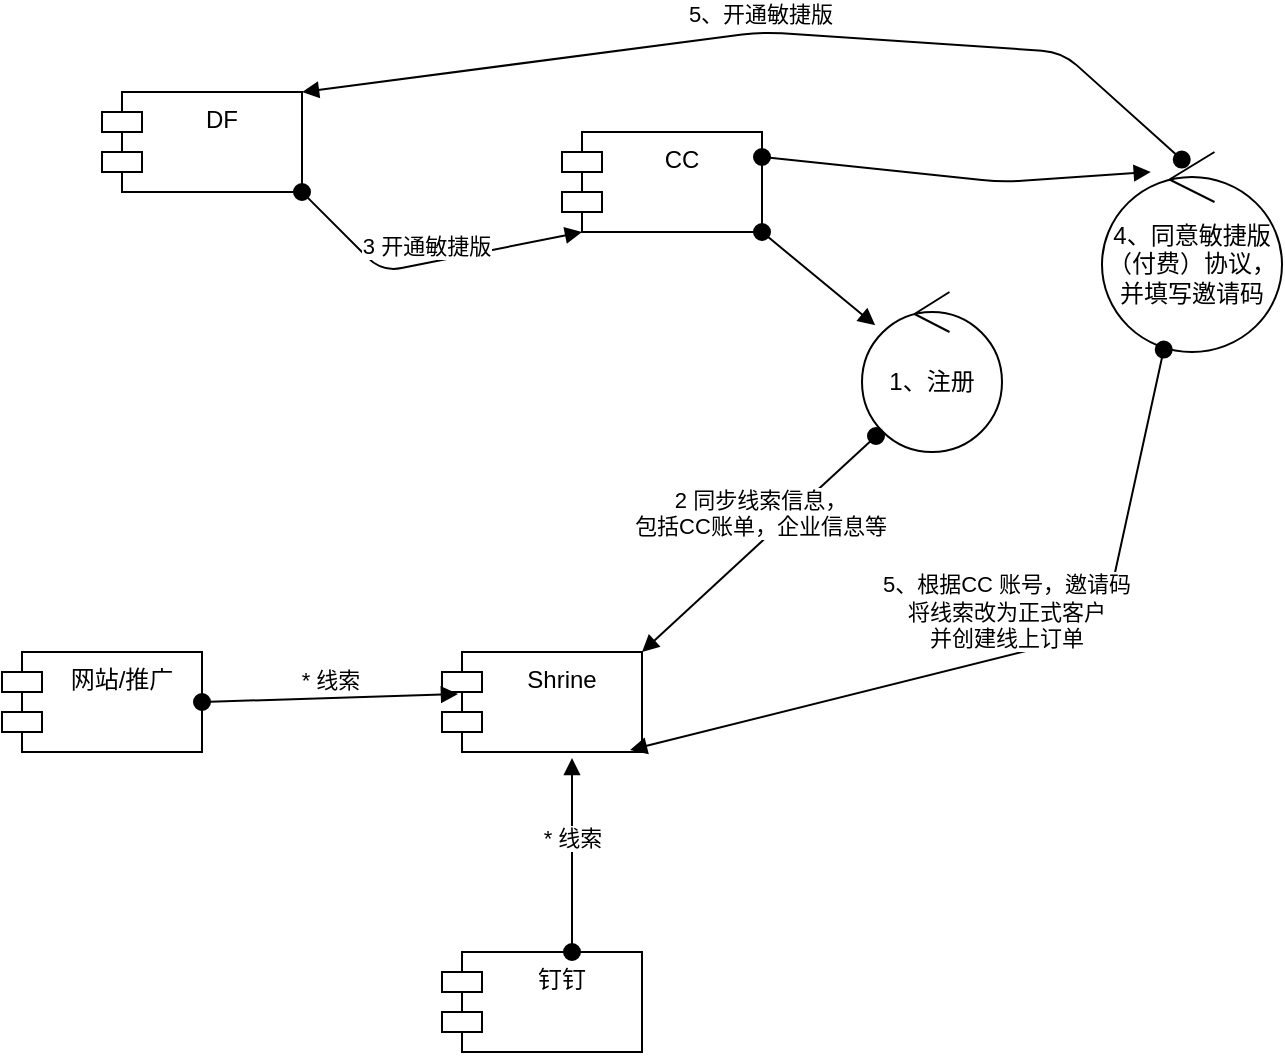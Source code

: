 <mxfile version="14.6.3" type="github" pages="2">
  <diagram id="p26OXxuvKFpikFnFWBYx" name="总体流程">
    <mxGraphModel dx="1166" dy="605" grid="1" gridSize="10" guides="1" tooltips="1" connect="1" arrows="1" fold="1" page="1" pageScale="1" pageWidth="827" pageHeight="1169" math="0" shadow="0">
      <root>
        <mxCell id="0" />
        <mxCell id="1" parent="0" />
        <mxCell id="fn6K2neiFV15tlPslCsQ-2" value="DF" style="shape=module;align=left;spacingLeft=20;align=center;verticalAlign=top;" vertex="1" parent="1">
          <mxGeometry x="60" y="70" width="100" height="50" as="geometry" />
        </mxCell>
        <mxCell id="fn6K2neiFV15tlPslCsQ-3" value="CC" style="shape=module;align=left;spacingLeft=20;align=center;verticalAlign=top;" vertex="1" parent="1">
          <mxGeometry x="290" y="90" width="100" height="50" as="geometry" />
        </mxCell>
        <mxCell id="fn6K2neiFV15tlPslCsQ-4" value="Shrine&#xa;" style="shape=module;align=left;spacingLeft=20;align=center;verticalAlign=top;" vertex="1" parent="1">
          <mxGeometry x="230" y="350" width="100" height="50" as="geometry" />
        </mxCell>
        <mxCell id="fn6K2neiFV15tlPslCsQ-5" value="3 开通敏捷版" style="html=1;verticalAlign=bottom;startArrow=oval;startFill=1;endArrow=block;startSize=8;exitX=1;exitY=1;exitDx=0;exitDy=0;entryX=0;entryY=1;entryDx=10;entryDy=0;entryPerimeter=0;" edge="1" parent="1" source="fn6K2neiFV15tlPslCsQ-2" target="fn6K2neiFV15tlPslCsQ-3">
          <mxGeometry width="60" relative="1" as="geometry">
            <mxPoint x="330" y="290" as="sourcePoint" />
            <mxPoint x="390" y="290" as="targetPoint" />
            <Array as="points">
              <mxPoint x="200" y="160" />
            </Array>
          </mxGeometry>
        </mxCell>
        <mxCell id="fn6K2neiFV15tlPslCsQ-7" value="1、注册" style="ellipse;shape=umlControl;whiteSpace=wrap;html=1;" vertex="1" parent="1">
          <mxGeometry x="440" y="170" width="70" height="80" as="geometry" />
        </mxCell>
        <mxCell id="fn6K2neiFV15tlPslCsQ-8" value="4、同意敏捷版（付费）协议，并填写邀请码" style="ellipse;shape=umlControl;whiteSpace=wrap;html=1;" vertex="1" parent="1">
          <mxGeometry x="560" y="100" width="90" height="100" as="geometry" />
        </mxCell>
        <mxCell id="fn6K2neiFV15tlPslCsQ-9" value="2 同步线索信息，&lt;br&gt;包括CC账单，企业信息等" style="html=1;verticalAlign=bottom;startArrow=oval;startFill=1;endArrow=block;startSize=8;exitX=0.1;exitY=0.9;exitDx=0;exitDy=0;exitPerimeter=0;entryX=1;entryY=0;entryDx=0;entryDy=0;" edge="1" parent="1" source="fn6K2neiFV15tlPslCsQ-7" target="fn6K2neiFV15tlPslCsQ-4">
          <mxGeometry width="60" relative="1" as="geometry">
            <mxPoint x="380" y="330" as="sourcePoint" />
            <mxPoint x="440" y="330" as="targetPoint" />
          </mxGeometry>
        </mxCell>
        <mxCell id="fn6K2neiFV15tlPslCsQ-10" value="5、根据CC 账号，邀请码&lt;br&gt;将线索改为正式客户&lt;br&gt;并创建线上订单" style="html=1;verticalAlign=bottom;startArrow=oval;startFill=1;endArrow=block;startSize=8;exitX=0.343;exitY=0.988;exitDx=0;exitDy=0;exitPerimeter=0;entryX=0.94;entryY=0.98;entryDx=0;entryDy=0;entryPerimeter=0;" edge="1" parent="1" source="fn6K2neiFV15tlPslCsQ-8" target="fn6K2neiFV15tlPslCsQ-4">
          <mxGeometry width="60" relative="1" as="geometry">
            <mxPoint x="380" y="330" as="sourcePoint" />
            <mxPoint x="440" y="330" as="targetPoint" />
            <Array as="points">
              <mxPoint x="560" y="340" />
            </Array>
          </mxGeometry>
        </mxCell>
        <mxCell id="fn6K2neiFV15tlPslCsQ-13" value="" style="html=1;verticalAlign=bottom;startArrow=oval;startFill=1;endArrow=block;startSize=8;exitX=1;exitY=0.25;exitDx=0;exitDy=0;entryX=0.271;entryY=0.1;entryDx=0;entryDy=0;entryPerimeter=0;" edge="1" parent="1" source="fn6K2neiFV15tlPslCsQ-3" target="fn6K2neiFV15tlPslCsQ-8">
          <mxGeometry x="0.176" y="-41" width="60" relative="1" as="geometry">
            <mxPoint x="380" y="330" as="sourcePoint" />
            <mxPoint x="440" y="330" as="targetPoint" />
            <Array as="points">
              <mxPoint x="510" y="115" />
            </Array>
            <mxPoint as="offset" />
          </mxGeometry>
        </mxCell>
        <mxCell id="fn6K2neiFV15tlPslCsQ-19" value="" style="html=1;verticalAlign=bottom;startArrow=oval;startFill=1;endArrow=block;startSize=8;exitX=1;exitY=1;exitDx=0;exitDy=0;" edge="1" parent="1" source="fn6K2neiFV15tlPslCsQ-3" target="fn6K2neiFV15tlPslCsQ-7">
          <mxGeometry width="60" relative="1" as="geometry">
            <mxPoint x="210" y="210" as="sourcePoint" />
            <mxPoint x="270" y="210" as="targetPoint" />
          </mxGeometry>
        </mxCell>
        <mxCell id="fn6K2neiFV15tlPslCsQ-20" value="5、开通敏捷版" style="html=1;verticalAlign=bottom;startArrow=oval;startFill=1;endArrow=block;startSize=8;exitX=0.443;exitY=0.038;exitDx=0;exitDy=0;exitPerimeter=0;entryX=1;entryY=0;entryDx=0;entryDy=0;" edge="1" parent="1" source="fn6K2neiFV15tlPslCsQ-8" target="fn6K2neiFV15tlPslCsQ-2">
          <mxGeometry width="60" relative="1" as="geometry">
            <mxPoint x="380" y="330" as="sourcePoint" />
            <mxPoint x="440" y="330" as="targetPoint" />
            <Array as="points">
              <mxPoint x="540" y="50" />
              <mxPoint x="390" y="40" />
            </Array>
          </mxGeometry>
        </mxCell>
        <mxCell id="YYrukVOZL_YZWq7wN4cl-1" value="钉钉" style="shape=module;align=left;spacingLeft=20;align=center;verticalAlign=top;" vertex="1" parent="1">
          <mxGeometry x="230" y="500" width="100" height="50" as="geometry" />
        </mxCell>
        <mxCell id="YYrukVOZL_YZWq7wN4cl-2" value="* 线索" style="html=1;verticalAlign=bottom;startArrow=oval;startFill=1;endArrow=block;startSize=8;entryX=0.65;entryY=1.06;entryDx=0;entryDy=0;entryPerimeter=0;exitX=0.65;exitY=0;exitDx=0;exitDy=0;exitPerimeter=0;" edge="1" parent="1" source="YYrukVOZL_YZWq7wN4cl-1" target="fn6K2neiFV15tlPslCsQ-4">
          <mxGeometry width="60" relative="1" as="geometry">
            <mxPoint x="250" y="500" as="sourcePoint" />
            <mxPoint x="310" y="500" as="targetPoint" />
          </mxGeometry>
        </mxCell>
        <mxCell id="YYrukVOZL_YZWq7wN4cl-3" value="网站/推广" style="shape=module;align=left;spacingLeft=20;align=center;verticalAlign=top;" vertex="1" parent="1">
          <mxGeometry x="10" y="350" width="100" height="50" as="geometry" />
        </mxCell>
        <mxCell id="YYrukVOZL_YZWq7wN4cl-4" value="* 线索" style="html=1;verticalAlign=bottom;startArrow=oval;startFill=1;endArrow=block;startSize=8;entryX=0.08;entryY=0.42;entryDx=0;entryDy=0;entryPerimeter=0;exitX=1;exitY=0.5;exitDx=0;exitDy=0;" edge="1" parent="1" source="YYrukVOZL_YZWq7wN4cl-3" target="fn6K2neiFV15tlPslCsQ-4">
          <mxGeometry width="60" relative="1" as="geometry">
            <mxPoint x="120" y="370" as="sourcePoint" />
            <mxPoint x="180" y="370" as="targetPoint" />
          </mxGeometry>
        </mxCell>
      </root>
    </mxGraphModel>
  </diagram>
  <diagram id="7W4tZX0c8EKojsXoZwvv" name="CC敏捷版协议同步Shrine流程">
    <mxGraphModel dx="1166" dy="605" grid="1" gridSize="10" guides="1" tooltips="1" connect="1" arrows="1" fold="1" page="1" pageScale="1" pageWidth="827" pageHeight="1169" math="0" shadow="0">
      <root>
        <mxCell id="7IonkL6gLyRd44jJAMne-0" />
        <mxCell id="7IonkL6gLyRd44jJAMne-1" parent="7IonkL6gLyRd44jJAMne-0" />
        <mxCell id="7IonkL6gLyRd44jJAMne-18" value="" style="edgeStyle=orthogonalEdgeStyle;rounded=0;orthogonalLoop=1;jettySize=auto;html=1;" edge="1" parent="7IonkL6gLyRd44jJAMne-1" source="7IonkL6gLyRd44jJAMne-2" target="7IonkL6gLyRd44jJAMne-3">
          <mxGeometry relative="1" as="geometry" />
        </mxCell>
        <mxCell id="7IonkL6gLyRd44jJAMne-2" value="" style="verticalLabelPosition=bottom;verticalAlign=top;html=1;shape=hexagon;perimeter=hexagonPerimeter2;arcSize=6;size=0.27;" vertex="1" parent="7IonkL6gLyRd44jJAMne-1">
          <mxGeometry x="117.5" y="70" width="65" height="40" as="geometry" />
        </mxCell>
        <mxCell id="7IonkL6gLyRd44jJAMne-19" value="" style="edgeStyle=orthogonalEdgeStyle;rounded=0;orthogonalLoop=1;jettySize=auto;html=1;" edge="1" parent="7IonkL6gLyRd44jJAMne-1" source="7IonkL6gLyRd44jJAMne-3" target="7IonkL6gLyRd44jJAMne-4">
          <mxGeometry relative="1" as="geometry" />
        </mxCell>
        <mxCell id="7IonkL6gLyRd44jJAMne-3" value="根据CC账号&lt;br&gt;查找客户" style="rounded=1;whiteSpace=wrap;html=1;absoluteArcSize=1;arcSize=14;strokeWidth=2;" vertex="1" parent="7IonkL6gLyRd44jJAMne-1">
          <mxGeometry x="95" y="150" width="110" height="50" as="geometry" />
        </mxCell>
        <mxCell id="7IonkL6gLyRd44jJAMne-20" value="" style="edgeStyle=orthogonalEdgeStyle;rounded=0;orthogonalLoop=1;jettySize=auto;html=1;" edge="1" parent="7IonkL6gLyRd44jJAMne-1" source="7IonkL6gLyRd44jJAMne-4" target="7IonkL6gLyRd44jJAMne-9">
          <mxGeometry relative="1" as="geometry" />
        </mxCell>
        <mxCell id="7IonkL6gLyRd44jJAMne-24" value="否" style="edgeLabel;html=1;align=center;verticalAlign=middle;resizable=0;points=[];" vertex="1" connectable="0" parent="7IonkL6gLyRd44jJAMne-20">
          <mxGeometry x="-0.022" relative="1" as="geometry">
            <mxPoint as="offset" />
          </mxGeometry>
        </mxCell>
        <mxCell id="7IonkL6gLyRd44jJAMne-22" value="" style="edgeStyle=orthogonalEdgeStyle;rounded=0;orthogonalLoop=1;jettySize=auto;html=1;entryX=0;entryY=0.5;entryDx=0;entryDy=0;" edge="1" parent="7IonkL6gLyRd44jJAMne-1" source="7IonkL6gLyRd44jJAMne-4" target="7IonkL6gLyRd44jJAMne-13">
          <mxGeometry relative="1" as="geometry">
            <mxPoint x="295" y="255" as="targetPoint" />
          </mxGeometry>
        </mxCell>
        <mxCell id="7IonkL6gLyRd44jJAMne-23" value="是" style="edgeLabel;html=1;align=center;verticalAlign=middle;resizable=0;points=[];" vertex="1" connectable="0" parent="7IonkL6gLyRd44jJAMne-22">
          <mxGeometry x="-0.25" relative="1" as="geometry">
            <mxPoint as="offset" />
          </mxGeometry>
        </mxCell>
        <mxCell id="7IonkL6gLyRd44jJAMne-4" value="正式客户是否存在" style="strokeWidth=2;html=1;shape=mxgraph.flowchart.decision;whiteSpace=wrap;" vertex="1" parent="7IonkL6gLyRd44jJAMne-1">
          <mxGeometry x="85" y="230" width="130" height="70" as="geometry" />
        </mxCell>
        <mxCell id="7IonkL6gLyRd44jJAMne-5" style="edgeStyle=orthogonalEdgeStyle;rounded=0;orthogonalLoop=1;jettySize=auto;html=1;exitX=0.5;exitY=1;exitDx=0;exitDy=0;" edge="1" parent="7IonkL6gLyRd44jJAMne-1" source="7IonkL6gLyRd44jJAMne-3" target="7IonkL6gLyRd44jJAMne-3">
          <mxGeometry relative="1" as="geometry" />
        </mxCell>
        <mxCell id="7IonkL6gLyRd44jJAMne-29" value="" style="edgeStyle=orthogonalEdgeStyle;rounded=0;orthogonalLoop=1;jettySize=auto;html=1;" edge="1" parent="7IonkL6gLyRd44jJAMne-1" source="7IonkL6gLyRd44jJAMne-6" target="7IonkL6gLyRd44jJAMne-17">
          <mxGeometry relative="1" as="geometry" />
        </mxCell>
        <mxCell id="7IonkL6gLyRd44jJAMne-33" value="否" style="edgeLabel;html=1;align=center;verticalAlign=middle;resizable=0;points=[];" vertex="1" connectable="0" parent="7IonkL6gLyRd44jJAMne-29">
          <mxGeometry x="-0.2" y="-2" relative="1" as="geometry">
            <mxPoint as="offset" />
          </mxGeometry>
        </mxCell>
        <mxCell id="7IonkL6gLyRd44jJAMne-30" style="edgeStyle=orthogonalEdgeStyle;rounded=0;orthogonalLoop=1;jettySize=auto;html=1;entryX=0;entryY=0.5;entryDx=0;entryDy=0;exitX=0.5;exitY=1;exitDx=0;exitDy=0;exitPerimeter=0;" edge="1" parent="7IonkL6gLyRd44jJAMne-1" source="7IonkL6gLyRd44jJAMne-6" target="7IonkL6gLyRd44jJAMne-16">
          <mxGeometry relative="1" as="geometry" />
        </mxCell>
        <mxCell id="7IonkL6gLyRd44jJAMne-34" value="是" style="edgeLabel;html=1;align=center;verticalAlign=middle;resizable=0;points=[];" vertex="1" connectable="0" parent="7IonkL6gLyRd44jJAMne-30">
          <mxGeometry x="-0.03" y="4" relative="1" as="geometry">
            <mxPoint as="offset" />
          </mxGeometry>
        </mxCell>
        <mxCell id="7IonkL6gLyRd44jJAMne-6" value="是否存在正式客户" style="strokeWidth=2;html=1;shape=mxgraph.flowchart.decision;whiteSpace=wrap;" vertex="1" parent="7IonkL6gLyRd44jJAMne-1">
          <mxGeometry x="85" y="585" width="130" height="70" as="geometry" />
        </mxCell>
        <mxCell id="7IonkL6gLyRd44jJAMne-25" value="" style="edgeStyle=orthogonalEdgeStyle;rounded=0;orthogonalLoop=1;jettySize=auto;html=1;" edge="1" parent="7IonkL6gLyRd44jJAMne-1" source="7IonkL6gLyRd44jJAMne-9" target="7IonkL6gLyRd44jJAMne-10">
          <mxGeometry relative="1" as="geometry" />
        </mxCell>
        <mxCell id="7IonkL6gLyRd44jJAMne-9" value="根据CC账号&lt;br&gt;查找线索" style="rounded=1;whiteSpace=wrap;html=1;absoluteArcSize=1;arcSize=14;strokeWidth=2;" vertex="1" parent="7IonkL6gLyRd44jJAMne-1">
          <mxGeometry x="95" y="340" width="110" height="50" as="geometry" />
        </mxCell>
        <mxCell id="7IonkL6gLyRd44jJAMne-26" value="" style="edgeStyle=orthogonalEdgeStyle;rounded=0;orthogonalLoop=1;jettySize=auto;html=1;" edge="1" parent="7IonkL6gLyRd44jJAMne-1" source="7IonkL6gLyRd44jJAMne-10" target="7IonkL6gLyRd44jJAMne-15">
          <mxGeometry relative="1" as="geometry" />
        </mxCell>
        <mxCell id="7IonkL6gLyRd44jJAMne-10" value="将线索变为&lt;br&gt;CC付费客户" style="rounded=1;whiteSpace=wrap;html=1;absoluteArcSize=1;arcSize=14;strokeWidth=2;" vertex="1" parent="7IonkL6gLyRd44jJAMne-1">
          <mxGeometry x="95" y="420" width="110" height="50" as="geometry" />
        </mxCell>
        <mxCell id="7IonkL6gLyRd44jJAMne-38" value="" style="edgeStyle=orthogonalEdgeStyle;rounded=0;orthogonalLoop=1;jettySize=auto;html=1;" edge="1" parent="7IonkL6gLyRd44jJAMne-1" source="7IonkL6gLyRd44jJAMne-11" target="7IonkL6gLyRd44jJAMne-37">
          <mxGeometry relative="1" as="geometry" />
        </mxCell>
        <mxCell id="7IonkL6gLyRd44jJAMne-11" value="创建正式客户等&lt;br&gt;CC线上合同订单" style="rounded=1;whiteSpace=wrap;html=1;absoluteArcSize=1;arcSize=14;strokeWidth=2;" vertex="1" parent="7IonkL6gLyRd44jJAMne-1">
          <mxGeometry x="480" y="240" width="110" height="50" as="geometry" />
        </mxCell>
        <mxCell id="7IonkL6gLyRd44jJAMne-36" value="" style="edgeStyle=orthogonalEdgeStyle;rounded=0;orthogonalLoop=1;jettySize=auto;html=1;" edge="1" parent="7IonkL6gLyRd44jJAMne-1" source="7IonkL6gLyRd44jJAMne-13" target="7IonkL6gLyRd44jJAMne-11">
          <mxGeometry relative="1" as="geometry" />
        </mxCell>
        <mxCell id="7IonkL6gLyRd44jJAMne-13" value="根据邀请码建立合作伙伴关系" style="rounded=1;whiteSpace=wrap;html=1;absoluteArcSize=1;arcSize=14;strokeWidth=2;" vertex="1" parent="7IonkL6gLyRd44jJAMne-1">
          <mxGeometry x="330" y="240" width="110" height="50" as="geometry" />
        </mxCell>
        <mxCell id="7IonkL6gLyRd44jJAMne-27" value="" style="edgeStyle=orthogonalEdgeStyle;rounded=0;orthogonalLoop=1;jettySize=auto;html=1;" edge="1" parent="7IonkL6gLyRd44jJAMne-1" source="7IonkL6gLyRd44jJAMne-15" target="7IonkL6gLyRd44jJAMne-6">
          <mxGeometry relative="1" as="geometry" />
        </mxCell>
        <mxCell id="7IonkL6gLyRd44jJAMne-15" value="审核" style="rounded=1;whiteSpace=wrap;html=1;absoluteArcSize=1;arcSize=14;strokeWidth=2;" vertex="1" parent="7IonkL6gLyRd44jJAMne-1">
          <mxGeometry x="95" y="500" width="110" height="50" as="geometry" />
        </mxCell>
        <mxCell id="7IonkL6gLyRd44jJAMne-35" style="edgeStyle=orthogonalEdgeStyle;rounded=0;orthogonalLoop=1;jettySize=auto;html=1;" edge="1" parent="7IonkL6gLyRd44jJAMne-1" source="7IonkL6gLyRd44jJAMne-16">
          <mxGeometry relative="1" as="geometry">
            <mxPoint x="430" y="290" as="targetPoint" />
            <Array as="points">
              <mxPoint x="430" y="705" />
            </Array>
          </mxGeometry>
        </mxCell>
        <mxCell id="7IonkL6gLyRd44jJAMne-16" value="合并CC付费客户与正式客户" style="rounded=1;whiteSpace=wrap;html=1;absoluteArcSize=1;arcSize=14;strokeWidth=2;" vertex="1" parent="7IonkL6gLyRd44jJAMne-1">
          <mxGeometry x="240" y="680" width="110" height="50" as="geometry" />
        </mxCell>
        <mxCell id="7IonkL6gLyRd44jJAMne-31" style="edgeStyle=orthogonalEdgeStyle;rounded=0;orthogonalLoop=1;jettySize=auto;html=1;entryX=0.082;entryY=1.02;entryDx=0;entryDy=0;entryPerimeter=0;" edge="1" parent="7IonkL6gLyRd44jJAMne-1" source="7IonkL6gLyRd44jJAMne-17" target="7IonkL6gLyRd44jJAMne-13">
          <mxGeometry relative="1" as="geometry">
            <mxPoint x="330" y="300" as="targetPoint" />
            <Array as="points">
              <mxPoint x="339" y="440" />
              <mxPoint x="339" y="440" />
            </Array>
          </mxGeometry>
        </mxCell>
        <mxCell id="7IonkL6gLyRd44jJAMne-17" value="将CC付费客户转为正式客户" style="rounded=1;whiteSpace=wrap;html=1;absoluteArcSize=1;arcSize=14;strokeWidth=2;" vertex="1" parent="7IonkL6gLyRd44jJAMne-1">
          <mxGeometry x="270" y="595" width="110" height="50" as="geometry" />
        </mxCell>
        <mxCell id="7IonkL6gLyRd44jJAMne-37" value="结束" style="strokeWidth=2;html=1;shape=mxgraph.flowchart.terminator;whiteSpace=wrap;" vertex="1" parent="7IonkL6gLyRd44jJAMne-1">
          <mxGeometry x="485" y="350" width="100" height="60" as="geometry" />
        </mxCell>
      </root>
    </mxGraphModel>
  </diagram>
</mxfile>
